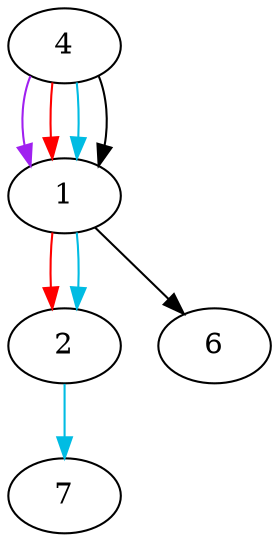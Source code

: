 digraph G {

4 -> 1 [color = "purple"];
4 -> 1 -> 2 [color = "red"];
4 -> 1 -> 2 -> 7 [color = "#00bce3"];
4 -> 1 -> 6 [color = "black"];

}